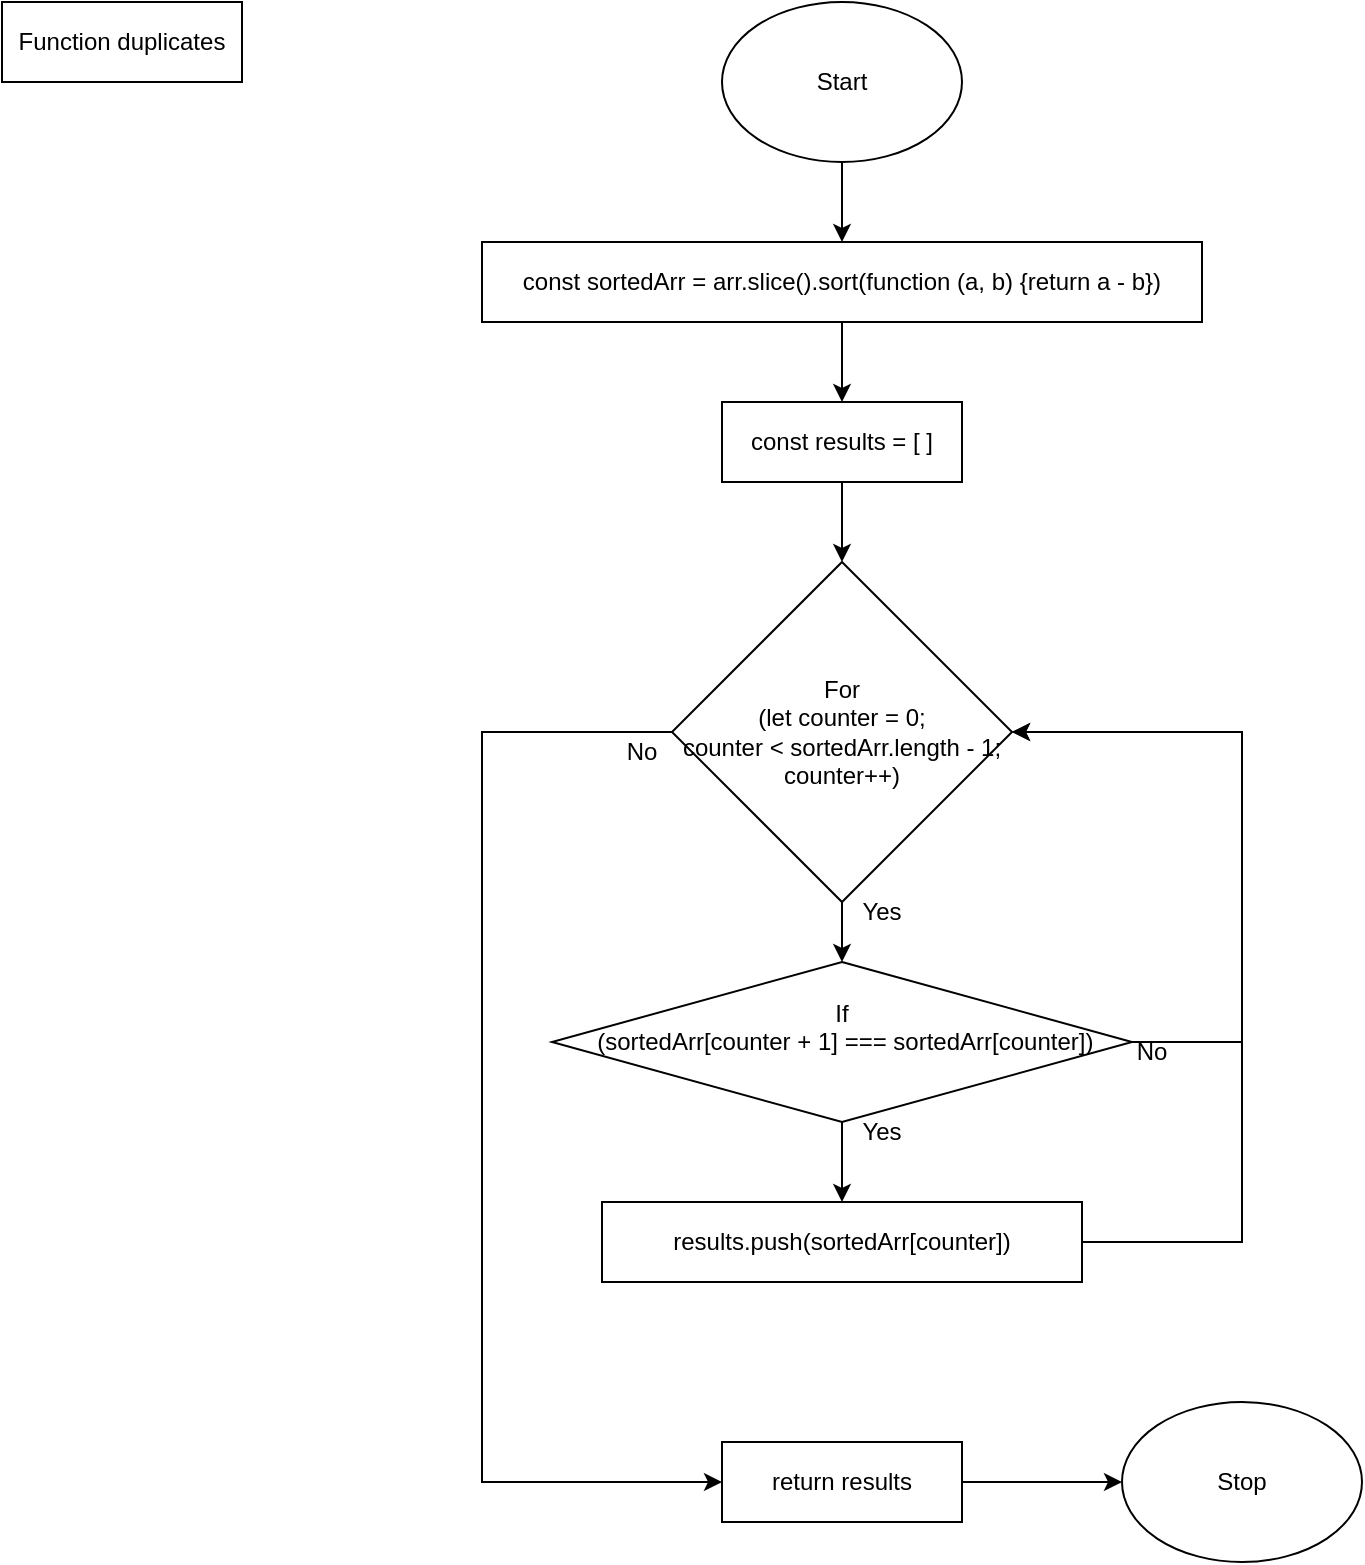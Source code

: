 <mxfile>
    <diagram id="AL8VQZqrD8wPEzg3x9KU" name="Page-1">
        <mxGraphModel dx="1131" dy="780" grid="1" gridSize="10" guides="1" tooltips="1" connect="1" arrows="1" fold="1" page="1" pageScale="1" pageWidth="827" pageHeight="1169" math="0" shadow="0">
            <root>
                <mxCell id="0"/>
                <mxCell id="1" parent="0"/>
                <mxCell id="49" style="edgeStyle=none;html=1;entryX=0.5;entryY=0;entryDx=0;entryDy=0;" edge="1" parent="1" source="3" target="22">
                    <mxGeometry relative="1" as="geometry"/>
                </mxCell>
                <mxCell id="3" value="Start" style="ellipse;whiteSpace=wrap;html=1;" vertex="1" parent="1">
                    <mxGeometry x="360" width="120" height="80" as="geometry"/>
                </mxCell>
                <mxCell id="59" style="edgeStyle=none;rounded=0;html=1;entryX=0;entryY=0.5;entryDx=0;entryDy=0;strokeColor=default;" edge="1" parent="1" source="8" target="40">
                    <mxGeometry relative="1" as="geometry"/>
                </mxCell>
                <mxCell id="8" value="return results" style="rounded=0;whiteSpace=wrap;html=1;" vertex="1" parent="1">
                    <mxGeometry x="360" y="720" width="120" height="40" as="geometry"/>
                </mxCell>
                <mxCell id="13" value="Function duplicates" style="rounded=0;whiteSpace=wrap;html=1;" vertex="1" parent="1">
                    <mxGeometry width="120" height="40" as="geometry"/>
                </mxCell>
                <mxCell id="52" style="edgeStyle=none;rounded=0;html=1;entryX=0.5;entryY=0;entryDx=0;entryDy=0;strokeColor=default;" edge="1" parent="1" source="16" target="29">
                    <mxGeometry relative="1" as="geometry"/>
                </mxCell>
                <mxCell id="60" style="edgeStyle=none;rounded=0;html=1;entryX=0;entryY=0.5;entryDx=0;entryDy=0;strokeColor=default;" edge="1" parent="1" source="16" target="8">
                    <mxGeometry relative="1" as="geometry">
                        <Array as="points">
                            <mxPoint x="240" y="365"/>
                            <mxPoint x="240" y="740"/>
                        </Array>
                    </mxGeometry>
                </mxCell>
                <mxCell id="16" value="For &lt;br&gt;(let counter = 0;&lt;br&gt;counter &amp;lt; sortedArr.length - 1;&lt;br&gt;counter++)" style="rhombus;whiteSpace=wrap;html=1;" vertex="1" parent="1">
                    <mxGeometry x="335" y="280" width="170" height="170" as="geometry"/>
                </mxCell>
                <mxCell id="48" style="edgeStyle=none;html=1;" edge="1" parent="1" source="22" target="45">
                    <mxGeometry relative="1" as="geometry"/>
                </mxCell>
                <mxCell id="22" value="&lt;div&gt;const sortedArr = arr.slice().sort(function (a, b) {&lt;span&gt;return a - b&lt;/span&gt;&lt;span&gt;})&lt;/span&gt;&lt;/div&gt;" style="rounded=0;whiteSpace=wrap;html=1;" vertex="1" parent="1">
                    <mxGeometry x="240" y="120" width="360" height="40" as="geometry"/>
                </mxCell>
                <mxCell id="54" style="edgeStyle=none;rounded=0;html=1;entryX=0.5;entryY=0;entryDx=0;entryDy=0;strokeColor=default;" edge="1" parent="1" source="29" target="32">
                    <mxGeometry relative="1" as="geometry"/>
                </mxCell>
                <mxCell id="57" style="edgeStyle=none;rounded=0;html=1;strokeColor=default;exitX=1;exitY=0.5;exitDx=0;exitDy=0;entryX=1;entryY=0.5;entryDx=0;entryDy=0;" edge="1" parent="1" source="29" target="16">
                    <mxGeometry relative="1" as="geometry">
                        <mxPoint x="730.0" y="340" as="targetPoint"/>
                        <Array as="points">
                            <mxPoint x="620" y="520"/>
                            <mxPoint x="620" y="365"/>
                        </Array>
                    </mxGeometry>
                </mxCell>
                <mxCell id="29" value="If&lt;br&gt;&amp;nbsp;(sortedArr[counter + 1] === sortedArr[counter])&lt;br&gt;&amp;nbsp;" style="rhombus;whiteSpace=wrap;html=1;" vertex="1" parent="1">
                    <mxGeometry x="275" y="480" width="290" height="80" as="geometry"/>
                </mxCell>
                <mxCell id="58" style="edgeStyle=none;rounded=0;html=1;entryX=1;entryY=0.5;entryDx=0;entryDy=0;strokeColor=default;" edge="1" parent="1" source="32" target="16">
                    <mxGeometry relative="1" as="geometry">
                        <Array as="points">
                            <mxPoint x="620" y="620"/>
                            <mxPoint x="620" y="365"/>
                        </Array>
                    </mxGeometry>
                </mxCell>
                <mxCell id="32" value="results.push(sortedArr[counter])" style="rounded=0;whiteSpace=wrap;html=1;" vertex="1" parent="1">
                    <mxGeometry x="300" y="600" width="240" height="40" as="geometry"/>
                </mxCell>
                <mxCell id="40" value="Stop" style="ellipse;whiteSpace=wrap;html=1;" vertex="1" parent="1">
                    <mxGeometry x="560" y="700" width="120" height="80" as="geometry"/>
                </mxCell>
                <mxCell id="41" value="No" style="text;html=1;strokeColor=none;fillColor=none;align=center;verticalAlign=middle;whiteSpace=wrap;rounded=0;" vertex="1" parent="1">
                    <mxGeometry x="560" y="520" width="30" height="10" as="geometry"/>
                </mxCell>
                <mxCell id="42" value="Yes" style="text;html=1;strokeColor=none;fillColor=none;align=center;verticalAlign=middle;whiteSpace=wrap;rounded=0;" vertex="1" parent="1">
                    <mxGeometry x="420" y="560" width="40" height="10" as="geometry"/>
                </mxCell>
                <mxCell id="53" style="edgeStyle=none;rounded=0;html=1;entryX=0.5;entryY=0;entryDx=0;entryDy=0;strokeColor=default;" edge="1" parent="1" source="45" target="16">
                    <mxGeometry relative="1" as="geometry"/>
                </mxCell>
                <mxCell id="45" value="const results = [ ]" style="rounded=0;whiteSpace=wrap;html=1;" vertex="1" parent="1">
                    <mxGeometry x="360" y="200" width="120" height="40" as="geometry"/>
                </mxCell>
                <mxCell id="46" value="No" style="text;html=1;strokeColor=none;fillColor=none;align=center;verticalAlign=middle;whiteSpace=wrap;rounded=0;" vertex="1" parent="1">
                    <mxGeometry x="305" y="370" width="30" height="10" as="geometry"/>
                </mxCell>
                <mxCell id="47" value="Yes" style="text;html=1;strokeColor=none;fillColor=none;align=center;verticalAlign=middle;whiteSpace=wrap;rounded=0;" vertex="1" parent="1">
                    <mxGeometry x="420" y="450" width="40" height="10" as="geometry"/>
                </mxCell>
            </root>
        </mxGraphModel>
    </diagram>
</mxfile>